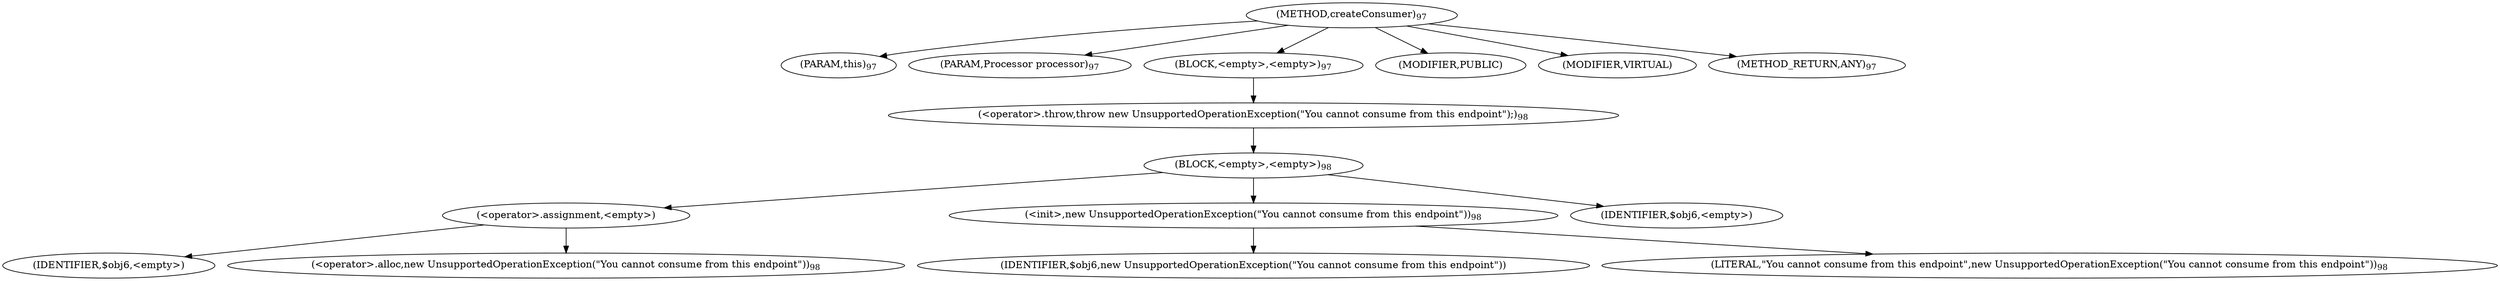 digraph "createConsumer" {  
"349" [label = <(METHOD,createConsumer)<SUB>97</SUB>> ]
"350" [label = <(PARAM,this)<SUB>97</SUB>> ]
"351" [label = <(PARAM,Processor processor)<SUB>97</SUB>> ]
"352" [label = <(BLOCK,&lt;empty&gt;,&lt;empty&gt;)<SUB>97</SUB>> ]
"353" [label = <(&lt;operator&gt;.throw,throw new UnsupportedOperationException(&quot;You cannot consume from this endpoint&quot;);)<SUB>98</SUB>> ]
"354" [label = <(BLOCK,&lt;empty&gt;,&lt;empty&gt;)<SUB>98</SUB>> ]
"355" [label = <(&lt;operator&gt;.assignment,&lt;empty&gt;)> ]
"356" [label = <(IDENTIFIER,$obj6,&lt;empty&gt;)> ]
"357" [label = <(&lt;operator&gt;.alloc,new UnsupportedOperationException(&quot;You cannot consume from this endpoint&quot;))<SUB>98</SUB>> ]
"358" [label = <(&lt;init&gt;,new UnsupportedOperationException(&quot;You cannot consume from this endpoint&quot;))<SUB>98</SUB>> ]
"359" [label = <(IDENTIFIER,$obj6,new UnsupportedOperationException(&quot;You cannot consume from this endpoint&quot;))> ]
"360" [label = <(LITERAL,&quot;You cannot consume from this endpoint&quot;,new UnsupportedOperationException(&quot;You cannot consume from this endpoint&quot;))<SUB>98</SUB>> ]
"361" [label = <(IDENTIFIER,$obj6,&lt;empty&gt;)> ]
"362" [label = <(MODIFIER,PUBLIC)> ]
"363" [label = <(MODIFIER,VIRTUAL)> ]
"364" [label = <(METHOD_RETURN,ANY)<SUB>97</SUB>> ]
  "349" -> "350" 
  "349" -> "351" 
  "349" -> "352" 
  "349" -> "362" 
  "349" -> "363" 
  "349" -> "364" 
  "352" -> "353" 
  "353" -> "354" 
  "354" -> "355" 
  "354" -> "358" 
  "354" -> "361" 
  "355" -> "356" 
  "355" -> "357" 
  "358" -> "359" 
  "358" -> "360" 
}
